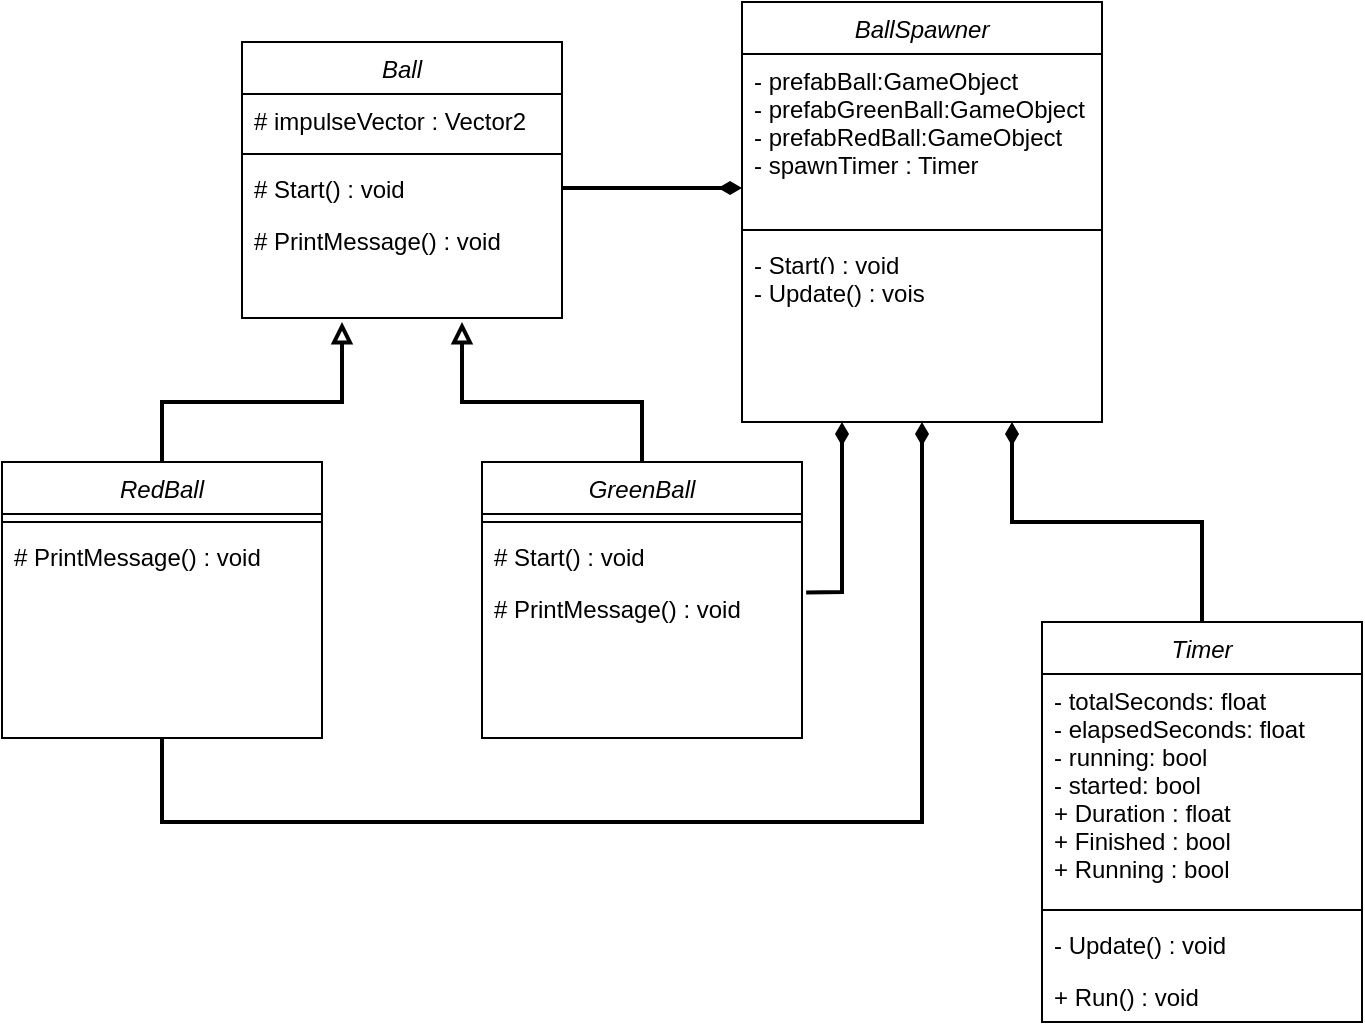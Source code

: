 <mxfile version="22.0.2" type="device">
  <diagram id="C5RBs43oDa-KdzZeNtuy" name="Page-1">
    <mxGraphModel dx="858" dy="541" grid="1" gridSize="10" guides="1" tooltips="1" connect="1" arrows="1" fold="1" page="1" pageScale="1" pageWidth="827" pageHeight="1169" math="0" shadow="0">
      <root>
        <mxCell id="WIyWlLk6GJQsqaUBKTNV-0" />
        <mxCell id="WIyWlLk6GJQsqaUBKTNV-1" parent="WIyWlLk6GJQsqaUBKTNV-0" />
        <mxCell id="zkfFHV4jXpPFQw0GAbJ--0" value="Ball" style="swimlane;fontStyle=2;align=center;verticalAlign=top;childLayout=stackLayout;horizontal=1;startSize=26;horizontalStack=0;resizeParent=1;resizeLast=0;collapsible=1;marginBottom=0;rounded=0;shadow=0;strokeWidth=1;" parent="WIyWlLk6GJQsqaUBKTNV-1" vertex="1">
          <mxGeometry x="220" y="120" width="160" height="138" as="geometry">
            <mxRectangle x="230" y="140" width="160" height="26" as="alternateBounds" />
          </mxGeometry>
        </mxCell>
        <mxCell id="zkfFHV4jXpPFQw0GAbJ--1" value="# impulseVector : Vector2" style="text;align=left;verticalAlign=top;spacingLeft=4;spacingRight=4;overflow=hidden;rotatable=0;points=[[0,0.5],[1,0.5]];portConstraint=eastwest;" parent="zkfFHV4jXpPFQw0GAbJ--0" vertex="1">
          <mxGeometry y="26" width="160" height="26" as="geometry" />
        </mxCell>
        <mxCell id="zkfFHV4jXpPFQw0GAbJ--4" value="" style="line;html=1;strokeWidth=1;align=left;verticalAlign=middle;spacingTop=-1;spacingLeft=3;spacingRight=3;rotatable=0;labelPosition=right;points=[];portConstraint=eastwest;" parent="zkfFHV4jXpPFQw0GAbJ--0" vertex="1">
          <mxGeometry y="52" width="160" height="8" as="geometry" />
        </mxCell>
        <mxCell id="zkfFHV4jXpPFQw0GAbJ--5" value="# Start() : void" style="text;align=left;verticalAlign=top;spacingLeft=4;spacingRight=4;overflow=hidden;rotatable=0;points=[[0,0.5],[1,0.5]];portConstraint=eastwest;" parent="zkfFHV4jXpPFQw0GAbJ--0" vertex="1">
          <mxGeometry y="60" width="160" height="26" as="geometry" />
        </mxCell>
        <mxCell id="Xpf7bMK6ra4vZdvFsbEj-6" value="# PrintMessage() : void" style="text;align=left;verticalAlign=top;spacingLeft=4;spacingRight=4;overflow=hidden;rotatable=0;points=[[0,0.5],[1,0.5]];portConstraint=eastwest;" vertex="1" parent="zkfFHV4jXpPFQw0GAbJ--0">
          <mxGeometry y="86" width="160" height="26" as="geometry" />
        </mxCell>
        <mxCell id="Xpf7bMK6ra4vZdvFsbEj-7" value="RedBall" style="swimlane;fontStyle=2;align=center;verticalAlign=top;childLayout=stackLayout;horizontal=1;startSize=26;horizontalStack=0;resizeParent=1;resizeLast=0;collapsible=1;marginBottom=0;rounded=0;shadow=0;strokeWidth=1;" vertex="1" parent="WIyWlLk6GJQsqaUBKTNV-1">
          <mxGeometry x="100" y="330" width="160" height="138" as="geometry">
            <mxRectangle x="230" y="140" width="160" height="26" as="alternateBounds" />
          </mxGeometry>
        </mxCell>
        <mxCell id="Xpf7bMK6ra4vZdvFsbEj-9" value="" style="line;html=1;strokeWidth=1;align=left;verticalAlign=middle;spacingTop=-1;spacingLeft=3;spacingRight=3;rotatable=0;labelPosition=right;points=[];portConstraint=eastwest;" vertex="1" parent="Xpf7bMK6ra4vZdvFsbEj-7">
          <mxGeometry y="26" width="160" height="8" as="geometry" />
        </mxCell>
        <mxCell id="Xpf7bMK6ra4vZdvFsbEj-11" value="# PrintMessage() : void" style="text;align=left;verticalAlign=top;spacingLeft=4;spacingRight=4;overflow=hidden;rotatable=0;points=[[0,0.5],[1,0.5]];portConstraint=eastwest;" vertex="1" parent="Xpf7bMK6ra4vZdvFsbEj-7">
          <mxGeometry y="34" width="160" height="26" as="geometry" />
        </mxCell>
        <mxCell id="Xpf7bMK6ra4vZdvFsbEj-12" value="GreenBall" style="swimlane;fontStyle=2;align=center;verticalAlign=top;childLayout=stackLayout;horizontal=1;startSize=26;horizontalStack=0;resizeParent=1;resizeLast=0;collapsible=1;marginBottom=0;rounded=0;shadow=0;strokeWidth=1;" vertex="1" parent="WIyWlLk6GJQsqaUBKTNV-1">
          <mxGeometry x="340" y="330" width="160" height="138" as="geometry">
            <mxRectangle x="230" y="140" width="160" height="26" as="alternateBounds" />
          </mxGeometry>
        </mxCell>
        <mxCell id="Xpf7bMK6ra4vZdvFsbEj-13" value="" style="line;html=1;strokeWidth=1;align=left;verticalAlign=middle;spacingTop=-1;spacingLeft=3;spacingRight=3;rotatable=0;labelPosition=right;points=[];portConstraint=eastwest;" vertex="1" parent="Xpf7bMK6ra4vZdvFsbEj-12">
          <mxGeometry y="26" width="160" height="8" as="geometry" />
        </mxCell>
        <mxCell id="Xpf7bMK6ra4vZdvFsbEj-14" value="# Start() : void" style="text;align=left;verticalAlign=top;spacingLeft=4;spacingRight=4;overflow=hidden;rotatable=0;points=[[0,0.5],[1,0.5]];portConstraint=eastwest;" vertex="1" parent="Xpf7bMK6ra4vZdvFsbEj-12">
          <mxGeometry y="34" width="160" height="26" as="geometry" />
        </mxCell>
        <mxCell id="Xpf7bMK6ra4vZdvFsbEj-15" value="# PrintMessage() : void" style="text;align=left;verticalAlign=top;spacingLeft=4;spacingRight=4;overflow=hidden;rotatable=0;points=[[0,0.5],[1,0.5]];portConstraint=eastwest;" vertex="1" parent="Xpf7bMK6ra4vZdvFsbEj-12">
          <mxGeometry y="60" width="160" height="26" as="geometry" />
        </mxCell>
        <mxCell id="Xpf7bMK6ra4vZdvFsbEj-16" value="BallSpawner" style="swimlane;fontStyle=2;align=center;verticalAlign=top;childLayout=stackLayout;horizontal=1;startSize=26;horizontalStack=0;resizeParent=1;resizeLast=0;collapsible=1;marginBottom=0;rounded=0;shadow=0;strokeWidth=1;" vertex="1" parent="WIyWlLk6GJQsqaUBKTNV-1">
          <mxGeometry x="470" y="100" width="180" height="210" as="geometry">
            <mxRectangle x="230" y="140" width="160" height="26" as="alternateBounds" />
          </mxGeometry>
        </mxCell>
        <mxCell id="Xpf7bMK6ra4vZdvFsbEj-17" value="- prefabBall:GameObject&#xa;- prefabGreenBall:GameObject&#xa;- prefabRedBall:GameObject&#xa;- spawnTimer : Timer" style="text;align=left;verticalAlign=top;spacingLeft=4;spacingRight=4;overflow=hidden;rotatable=0;points=[[0,0.5],[1,0.5]];portConstraint=eastwest;" vertex="1" parent="Xpf7bMK6ra4vZdvFsbEj-16">
          <mxGeometry y="26" width="180" height="84" as="geometry" />
        </mxCell>
        <mxCell id="Xpf7bMK6ra4vZdvFsbEj-18" value="" style="line;html=1;strokeWidth=1;align=left;verticalAlign=middle;spacingTop=-1;spacingLeft=3;spacingRight=3;rotatable=0;labelPosition=right;points=[];portConstraint=eastwest;" vertex="1" parent="Xpf7bMK6ra4vZdvFsbEj-16">
          <mxGeometry y="110" width="180" height="8" as="geometry" />
        </mxCell>
        <mxCell id="Xpf7bMK6ra4vZdvFsbEj-19" value="- Start() : void" style="text;align=left;verticalAlign=top;spacingLeft=4;spacingRight=4;overflow=hidden;rotatable=0;points=[[0,0.5],[1,0.5]];portConstraint=eastwest;" vertex="1" parent="Xpf7bMK6ra4vZdvFsbEj-16">
          <mxGeometry y="118" width="180" height="14" as="geometry" />
        </mxCell>
        <mxCell id="Xpf7bMK6ra4vZdvFsbEj-20" value="- Update() : vois" style="text;align=left;verticalAlign=top;spacingLeft=4;spacingRight=4;overflow=hidden;rotatable=0;points=[[0,0.5],[1,0.5]];portConstraint=eastwest;" vertex="1" parent="Xpf7bMK6ra4vZdvFsbEj-16">
          <mxGeometry y="132" width="180" height="26" as="geometry" />
        </mxCell>
        <mxCell id="Xpf7bMK6ra4vZdvFsbEj-21" value="Timer" style="swimlane;fontStyle=2;align=center;verticalAlign=top;childLayout=stackLayout;horizontal=1;startSize=26;horizontalStack=0;resizeParent=1;resizeLast=0;collapsible=1;marginBottom=0;rounded=0;shadow=0;strokeWidth=1;" vertex="1" parent="WIyWlLk6GJQsqaUBKTNV-1">
          <mxGeometry x="620" y="410" width="160" height="200" as="geometry">
            <mxRectangle x="230" y="140" width="160" height="26" as="alternateBounds" />
          </mxGeometry>
        </mxCell>
        <mxCell id="Xpf7bMK6ra4vZdvFsbEj-22" value="- totalSeconds: float&#xa;- elapsedSeconds: float&#xa;- running: bool&#xa;- started: bool&#xa;+ Duration : float&#xa;+ Finished : bool &#xa;+ Running : bool" style="text;align=left;verticalAlign=top;spacingLeft=4;spacingRight=4;overflow=hidden;rotatable=0;points=[[0,0.5],[1,0.5]];portConstraint=eastwest;" vertex="1" parent="Xpf7bMK6ra4vZdvFsbEj-21">
          <mxGeometry y="26" width="160" height="114" as="geometry" />
        </mxCell>
        <mxCell id="Xpf7bMK6ra4vZdvFsbEj-23" value="" style="line;html=1;strokeWidth=1;align=left;verticalAlign=middle;spacingTop=-1;spacingLeft=3;spacingRight=3;rotatable=0;labelPosition=right;points=[];portConstraint=eastwest;" vertex="1" parent="Xpf7bMK6ra4vZdvFsbEj-21">
          <mxGeometry y="140" width="160" height="8" as="geometry" />
        </mxCell>
        <mxCell id="Xpf7bMK6ra4vZdvFsbEj-24" value="- Update() : void" style="text;align=left;verticalAlign=top;spacingLeft=4;spacingRight=4;overflow=hidden;rotatable=0;points=[[0,0.5],[1,0.5]];portConstraint=eastwest;" vertex="1" parent="Xpf7bMK6ra4vZdvFsbEj-21">
          <mxGeometry y="148" width="160" height="26" as="geometry" />
        </mxCell>
        <mxCell id="Xpf7bMK6ra4vZdvFsbEj-25" value="+ Run() : void" style="text;align=left;verticalAlign=top;spacingLeft=4;spacingRight=4;overflow=hidden;rotatable=0;points=[[0,0.5],[1,0.5]];portConstraint=eastwest;" vertex="1" parent="Xpf7bMK6ra4vZdvFsbEj-21">
          <mxGeometry y="174" width="160" height="26" as="geometry" />
        </mxCell>
        <mxCell id="Xpf7bMK6ra4vZdvFsbEj-26" value="" style="endArrow=block;html=1;rounded=0;exitX=0.5;exitY=0;exitDx=0;exitDy=0;endFill=0;strokeWidth=2;" edge="1" parent="WIyWlLk6GJQsqaUBKTNV-1" source="Xpf7bMK6ra4vZdvFsbEj-12">
          <mxGeometry width="50" height="50" relative="1" as="geometry">
            <mxPoint x="530" y="420" as="sourcePoint" />
            <mxPoint x="330" y="260" as="targetPoint" />
            <Array as="points">
              <mxPoint x="420" y="300" />
              <mxPoint x="330" y="300" />
            </Array>
          </mxGeometry>
        </mxCell>
        <mxCell id="Xpf7bMK6ra4vZdvFsbEj-27" value="" style="endArrow=block;html=1;rounded=0;exitX=0.5;exitY=0;exitDx=0;exitDy=0;endFill=0;strokeWidth=2;" edge="1" parent="WIyWlLk6GJQsqaUBKTNV-1" source="Xpf7bMK6ra4vZdvFsbEj-7">
          <mxGeometry width="50" height="50" relative="1" as="geometry">
            <mxPoint x="430" y="340" as="sourcePoint" />
            <mxPoint x="270" y="260" as="targetPoint" />
            <Array as="points">
              <mxPoint x="180" y="300" />
              <mxPoint x="270" y="300" />
            </Array>
          </mxGeometry>
        </mxCell>
        <mxCell id="Xpf7bMK6ra4vZdvFsbEj-28" value="" style="endArrow=diamondThin;html=1;rounded=0;entryX=0.75;entryY=1;entryDx=0;entryDy=0;exitX=0.5;exitY=0;exitDx=0;exitDy=0;endFill=1;strokeWidth=2;" edge="1" parent="WIyWlLk6GJQsqaUBKTNV-1" source="Xpf7bMK6ra4vZdvFsbEj-21" target="Xpf7bMK6ra4vZdvFsbEj-16">
          <mxGeometry width="50" height="50" relative="1" as="geometry">
            <mxPoint x="500" y="420" as="sourcePoint" />
            <mxPoint x="550" y="370" as="targetPoint" />
            <Array as="points">
              <mxPoint x="700" y="360" />
              <mxPoint x="605" y="360" />
            </Array>
          </mxGeometry>
        </mxCell>
        <mxCell id="Xpf7bMK6ra4vZdvFsbEj-29" value="" style="endArrow=diamondThin;html=1;rounded=0;exitX=1;exitY=0.5;exitDx=0;exitDy=0;endFill=1;strokeWidth=2;" edge="1" parent="WIyWlLk6GJQsqaUBKTNV-1" source="zkfFHV4jXpPFQw0GAbJ--5">
          <mxGeometry width="50" height="50" relative="1" as="geometry">
            <mxPoint x="710" y="420" as="sourcePoint" />
            <mxPoint x="470" y="193" as="targetPoint" />
            <Array as="points">
              <mxPoint x="440" y="193" />
            </Array>
          </mxGeometry>
        </mxCell>
        <mxCell id="Xpf7bMK6ra4vZdvFsbEj-30" value="" style="endArrow=diamondThin;html=1;rounded=0;exitX=1.013;exitY=0.202;exitDx=0;exitDy=0;endFill=1;strokeWidth=2;exitPerimeter=0;" edge="1" parent="WIyWlLk6GJQsqaUBKTNV-1" source="Xpf7bMK6ra4vZdvFsbEj-15">
          <mxGeometry width="50" height="50" relative="1" as="geometry">
            <mxPoint x="710" y="420" as="sourcePoint" />
            <mxPoint x="520" y="310" as="targetPoint" />
            <Array as="points">
              <mxPoint x="520" y="395" />
            </Array>
          </mxGeometry>
        </mxCell>
        <mxCell id="Xpf7bMK6ra4vZdvFsbEj-31" value="" style="endArrow=diamondThin;html=1;rounded=0;endFill=1;strokeWidth=2;entryX=0.5;entryY=1;entryDx=0;entryDy=0;exitX=0.5;exitY=1;exitDx=0;exitDy=0;" edge="1" parent="WIyWlLk6GJQsqaUBKTNV-1" source="Xpf7bMK6ra4vZdvFsbEj-7" target="Xpf7bMK6ra4vZdvFsbEj-16">
          <mxGeometry width="50" height="50" relative="1" as="geometry">
            <mxPoint x="180" y="510" as="sourcePoint" />
            <mxPoint x="530" y="320" as="targetPoint" />
            <Array as="points">
              <mxPoint x="180" y="510" />
              <mxPoint x="560" y="510" />
            </Array>
          </mxGeometry>
        </mxCell>
      </root>
    </mxGraphModel>
  </diagram>
</mxfile>
